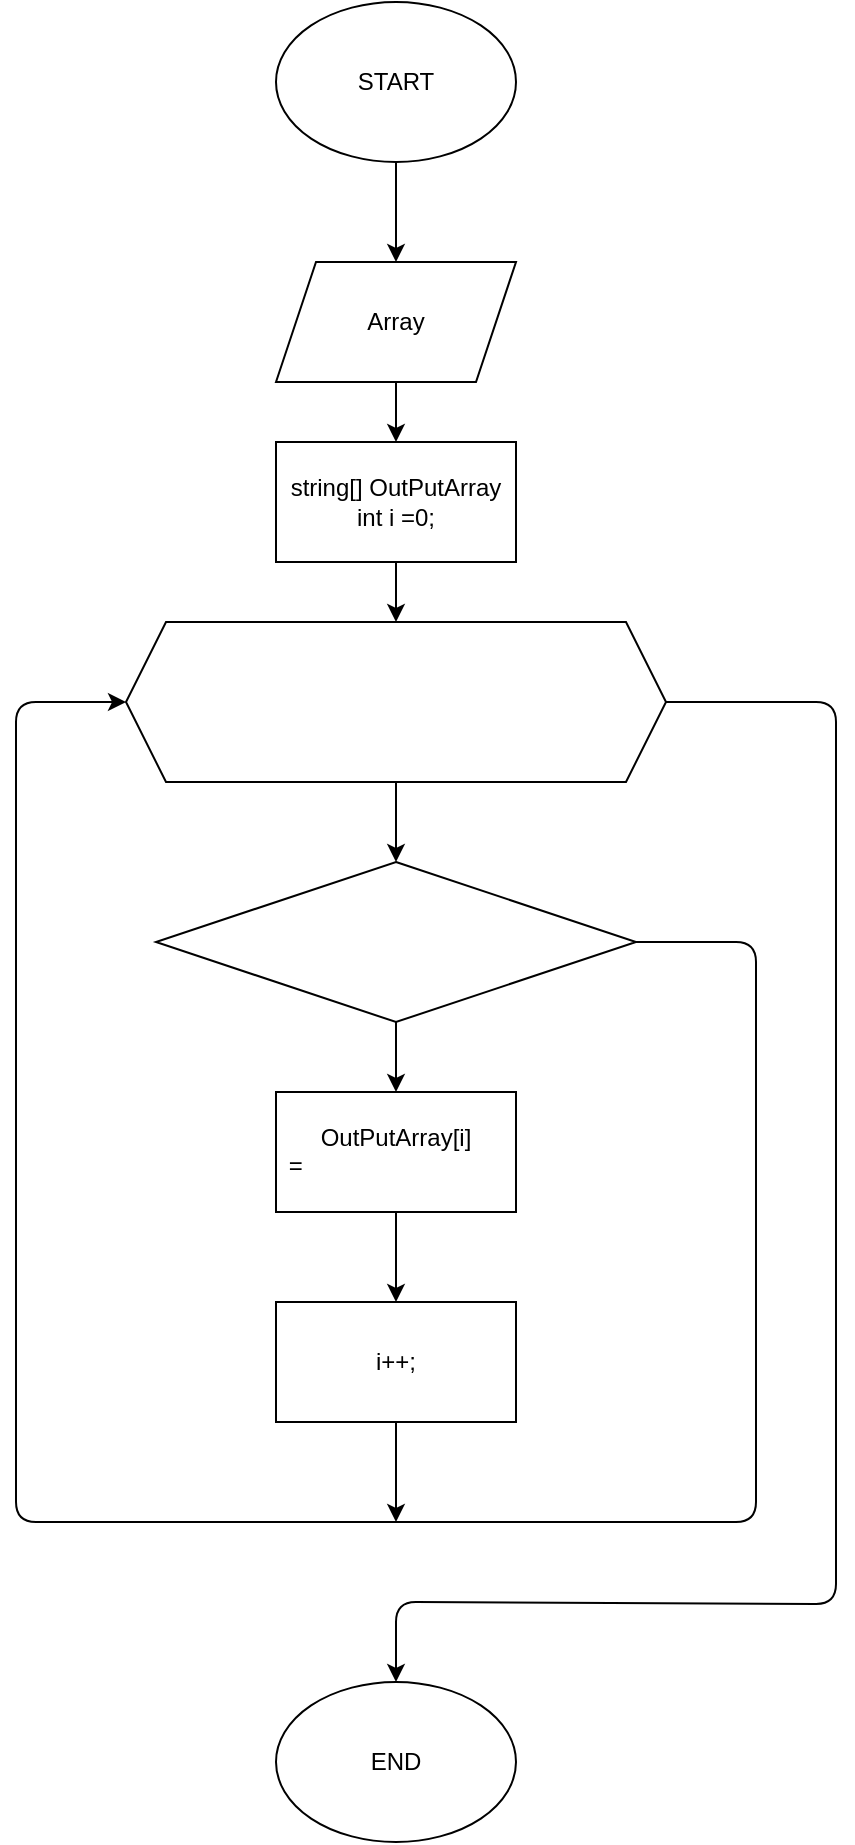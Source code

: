 <mxfile>
    <diagram id="iN6VGFjEA1OF-Ssb5AHM" name="Страница 1">
        <mxGraphModel dx="980" dy="457" grid="1" gridSize="10" guides="1" tooltips="1" connect="1" arrows="1" fold="1" page="1" pageScale="1" pageWidth="827" pageHeight="1169" math="0" shadow="0">
            <root>
                <mxCell id="0"/>
                <mxCell id="1" parent="0"/>
                <mxCell id="8" value="" style="edgeStyle=none;html=1;" edge="1" parent="1" source="2" target="7">
                    <mxGeometry relative="1" as="geometry"/>
                </mxCell>
                <mxCell id="2" value="START" style="ellipse;whiteSpace=wrap;html=1;" vertex="1" parent="1">
                    <mxGeometry x="320" y="40" width="120" height="80" as="geometry"/>
                </mxCell>
                <mxCell id="19" value="" style="edgeStyle=none;html=1;" edge="1" parent="1" source="7" target="18">
                    <mxGeometry relative="1" as="geometry"/>
                </mxCell>
                <mxCell id="7" value="Array" style="shape=parallelogram;perimeter=parallelogramPerimeter;whiteSpace=wrap;html=1;fixedSize=1;" vertex="1" parent="1">
                    <mxGeometry x="320" y="170" width="120" height="60" as="geometry"/>
                </mxCell>
                <mxCell id="26" value="" style="edgeStyle=none;html=1;" edge="1" parent="1" source="16" target="25">
                    <mxGeometry relative="1" as="geometry"/>
                </mxCell>
                <mxCell id="30" style="edgeStyle=none;html=1;exitX=1;exitY=0.5;exitDx=0;exitDy=0;startArrow=none;entryX=0;entryY=0.5;entryDx=0;entryDy=0;" edge="1" parent="1" source="25" target="16">
                    <mxGeometry relative="1" as="geometry">
                        <mxPoint x="560" y="800" as="targetPoint"/>
                        <Array as="points">
                            <mxPoint x="560" y="510"/>
                            <mxPoint x="560" y="800"/>
                            <mxPoint x="190" y="800"/>
                            <mxPoint x="190" y="390"/>
                        </Array>
                    </mxGeometry>
                </mxCell>
                <mxCell id="34" style="edgeStyle=none;html=1;exitX=1;exitY=0.5;exitDx=0;exitDy=0;" edge="1" parent="1" source="16">
                    <mxGeometry relative="1" as="geometry">
                        <mxPoint x="380" y="880" as="targetPoint"/>
                        <Array as="points">
                            <mxPoint x="600" y="390"/>
                            <mxPoint x="600" y="841"/>
                            <mxPoint x="380" y="840"/>
                        </Array>
                    </mxGeometry>
                </mxCell>
                <mxCell id="16" value="&lt;pre style=&quot;box-sizing: border-box ; outline: none ; font-family: &amp;#34;menlo&amp;#34; , &amp;#34;monaco&amp;#34; , &amp;#34;consolas&amp;#34; , &amp;#34;courier new&amp;#34; , monospace ; font-size: 13px ; padding: 0px ; margin-top: 0px ; margin-bottom: 0px ; line-height: 1.429 ; word-break: break-all ; overflow-wrap: break-word ; color: rgb(255 , 255 , 255) ; background-color: transparent ; border-radius: 0px ; border: none&quot;&gt;&lt;i style=&quot;box-sizing: border-box ; outline: none&quot;&gt;foreach (stringArray in Array)&lt;/i&gt;&lt;/pre&gt;" style="shape=hexagon;perimeter=hexagonPerimeter2;whiteSpace=wrap;html=1;fixedSize=1;" vertex="1" parent="1">
                    <mxGeometry x="245" y="350" width="270" height="80" as="geometry"/>
                </mxCell>
                <mxCell id="20" value="" style="edgeStyle=none;html=1;" edge="1" parent="1" source="18" target="16">
                    <mxGeometry relative="1" as="geometry"/>
                </mxCell>
                <mxCell id="18" value="string[] OutPutArray&lt;br&gt;int i =0;" style="whiteSpace=wrap;html=1;" vertex="1" parent="1">
                    <mxGeometry x="320" y="260" width="120" height="60" as="geometry"/>
                </mxCell>
                <mxCell id="29" value="" style="edgeStyle=none;html=1;" edge="1" parent="1" source="23" target="28">
                    <mxGeometry relative="1" as="geometry"/>
                </mxCell>
                <mxCell id="23" value="&lt;span&gt;OutPutArray[i] =&amp;nbsp;&lt;/span&gt;&lt;i style=&quot;background-color: transparent ; color: rgb(255 , 255 , 255) ; font-family: &amp;#34;menlo&amp;#34; , &amp;#34;monaco&amp;#34; , &amp;#34;consolas&amp;#34; , &amp;#34;courier new&amp;#34; , monospace ; font-size: 13px ; box-sizing: border-box ; outline: none&quot;&gt;stringArray;&lt;/i&gt;&lt;span&gt;&amp;nbsp;&lt;/span&gt;" style="whiteSpace=wrap;html=1;" vertex="1" parent="1">
                    <mxGeometry x="320" y="585" width="120" height="60" as="geometry"/>
                </mxCell>
                <mxCell id="27" value="" style="edgeStyle=none;html=1;" edge="1" parent="1" source="25" target="23">
                    <mxGeometry relative="1" as="geometry"/>
                </mxCell>
                <mxCell id="31" style="edgeStyle=none;html=1;" edge="1" parent="1" source="28">
                    <mxGeometry relative="1" as="geometry">
                        <mxPoint x="380" y="800" as="targetPoint"/>
                    </mxGeometry>
                </mxCell>
                <mxCell id="28" value="i++;" style="whiteSpace=wrap;html=1;" vertex="1" parent="1">
                    <mxGeometry x="320" y="690" width="120" height="60" as="geometry"/>
                </mxCell>
                <mxCell id="25" value="&lt;pre style=&quot;background-color: transparent ; box-sizing: border-box ; outline: none ; font-family: &amp;#34;menlo&amp;#34; , &amp;#34;monaco&amp;#34; , &amp;#34;consolas&amp;#34; , &amp;#34;courier new&amp;#34; , monospace ; font-size: 13px ; padding: 0px ; margin-top: 0px ; margin-bottom: 0px ; line-height: 1.429 ; word-break: break-all ; overflow-wrap: break-word ; color: rgb(255 , 255 , 255) ; border-radius: 0px ; border: none&quot;&gt;&lt;i style=&quot;box-sizing: border-box ; outline: none&quot;&gt;stringArray.length() &amp;lt;= 3&lt;/i&gt;&lt;/pre&gt;" style="rhombus;whiteSpace=wrap;html=1;" vertex="1" parent="1">
                    <mxGeometry x="260" y="470" width="240" height="80" as="geometry"/>
                </mxCell>
                <mxCell id="35" value="END" style="ellipse;whiteSpace=wrap;html=1;" vertex="1" parent="1">
                    <mxGeometry x="320" y="880" width="120" height="80" as="geometry"/>
                </mxCell>
            </root>
        </mxGraphModel>
    </diagram>
</mxfile>